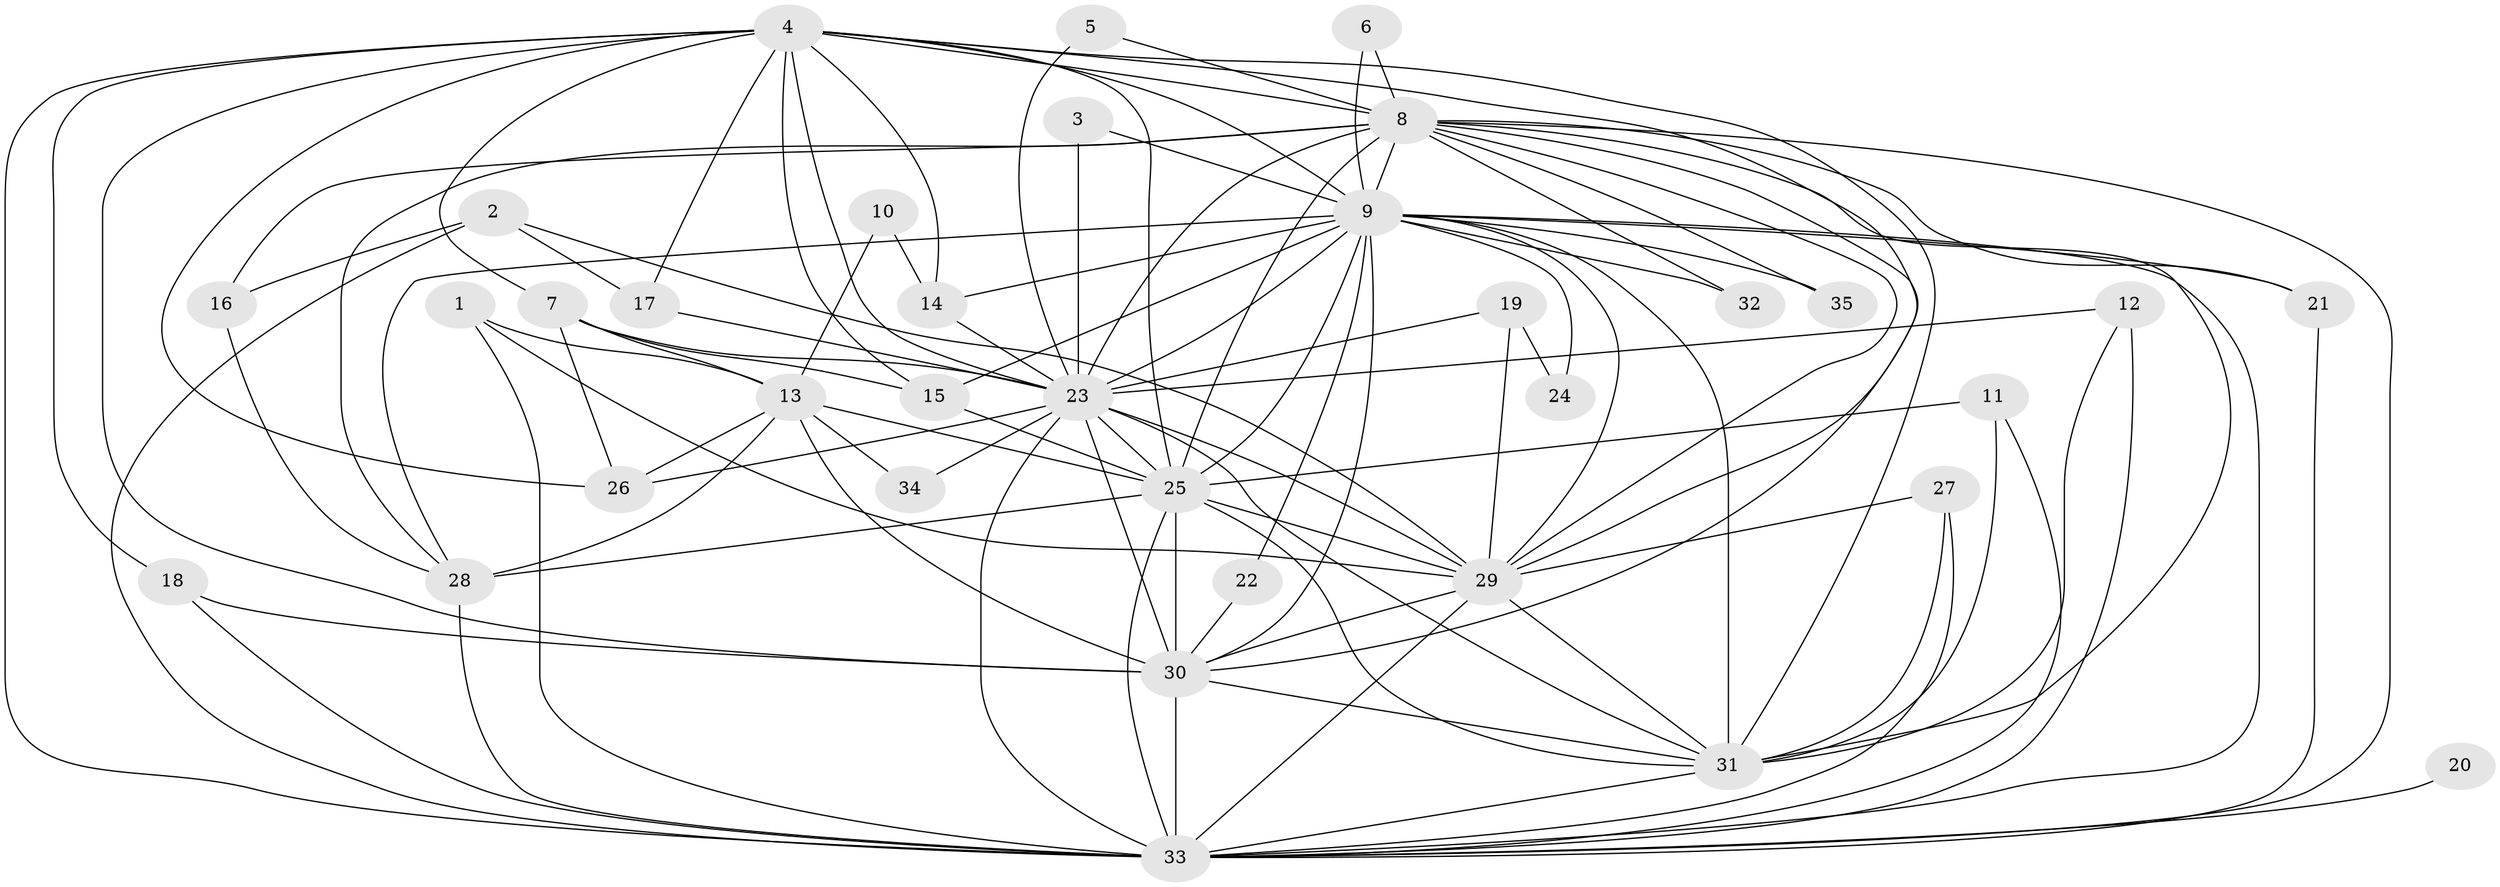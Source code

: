 // original degree distribution, {16: 0.043478260869565216, 19: 0.014492753623188406, 18: 0.014492753623188406, 14: 0.014492753623188406, 12: 0.014492753623188406, 22: 0.014492753623188406, 11: 0.014492753623188406, 23: 0.014492753623188406, 3: 0.18840579710144928, 5: 0.057971014492753624, 4: 0.07246376811594203, 2: 0.5217391304347826, 8: 0.014492753623188406}
// Generated by graph-tools (version 1.1) at 2025/49/03/09/25 03:49:36]
// undirected, 35 vertices, 104 edges
graph export_dot {
graph [start="1"]
  node [color=gray90,style=filled];
  1;
  2;
  3;
  4;
  5;
  6;
  7;
  8;
  9;
  10;
  11;
  12;
  13;
  14;
  15;
  16;
  17;
  18;
  19;
  20;
  21;
  22;
  23;
  24;
  25;
  26;
  27;
  28;
  29;
  30;
  31;
  32;
  33;
  34;
  35;
  1 -- 13 [weight=1.0];
  1 -- 29 [weight=1.0];
  1 -- 33 [weight=1.0];
  2 -- 16 [weight=1.0];
  2 -- 17 [weight=1.0];
  2 -- 29 [weight=1.0];
  2 -- 33 [weight=1.0];
  3 -- 9 [weight=1.0];
  3 -- 23 [weight=1.0];
  4 -- 7 [weight=1.0];
  4 -- 8 [weight=1.0];
  4 -- 9 [weight=1.0];
  4 -- 14 [weight=1.0];
  4 -- 15 [weight=1.0];
  4 -- 17 [weight=1.0];
  4 -- 18 [weight=1.0];
  4 -- 23 [weight=1.0];
  4 -- 25 [weight=2.0];
  4 -- 26 [weight=1.0];
  4 -- 29 [weight=2.0];
  4 -- 30 [weight=2.0];
  4 -- 31 [weight=1.0];
  4 -- 33 [weight=2.0];
  5 -- 8 [weight=1.0];
  5 -- 23 [weight=1.0];
  6 -- 8 [weight=1.0];
  6 -- 9 [weight=1.0];
  7 -- 13 [weight=1.0];
  7 -- 15 [weight=1.0];
  7 -- 23 [weight=1.0];
  7 -- 26 [weight=1.0];
  8 -- 9 [weight=1.0];
  8 -- 16 [weight=1.0];
  8 -- 21 [weight=1.0];
  8 -- 23 [weight=1.0];
  8 -- 25 [weight=2.0];
  8 -- 28 [weight=1.0];
  8 -- 29 [weight=1.0];
  8 -- 30 [weight=1.0];
  8 -- 31 [weight=1.0];
  8 -- 32 [weight=1.0];
  8 -- 33 [weight=1.0];
  8 -- 35 [weight=1.0];
  9 -- 14 [weight=1.0];
  9 -- 15 [weight=1.0];
  9 -- 21 [weight=1.0];
  9 -- 22 [weight=1.0];
  9 -- 23 [weight=4.0];
  9 -- 24 [weight=1.0];
  9 -- 25 [weight=2.0];
  9 -- 28 [weight=1.0];
  9 -- 29 [weight=1.0];
  9 -- 30 [weight=1.0];
  9 -- 31 [weight=3.0];
  9 -- 32 [weight=1.0];
  9 -- 33 [weight=1.0];
  9 -- 35 [weight=1.0];
  10 -- 13 [weight=1.0];
  10 -- 14 [weight=1.0];
  11 -- 25 [weight=1.0];
  11 -- 31 [weight=1.0];
  11 -- 33 [weight=1.0];
  12 -- 23 [weight=1.0];
  12 -- 31 [weight=1.0];
  12 -- 33 [weight=1.0];
  13 -- 25 [weight=1.0];
  13 -- 26 [weight=1.0];
  13 -- 28 [weight=1.0];
  13 -- 30 [weight=1.0];
  13 -- 34 [weight=1.0];
  14 -- 23 [weight=1.0];
  15 -- 25 [weight=1.0];
  16 -- 28 [weight=1.0];
  17 -- 23 [weight=1.0];
  18 -- 30 [weight=1.0];
  18 -- 33 [weight=1.0];
  19 -- 23 [weight=1.0];
  19 -- 24 [weight=1.0];
  19 -- 29 [weight=2.0];
  20 -- 33 [weight=1.0];
  21 -- 33 [weight=1.0];
  22 -- 30 [weight=1.0];
  23 -- 25 [weight=2.0];
  23 -- 26 [weight=1.0];
  23 -- 29 [weight=1.0];
  23 -- 30 [weight=1.0];
  23 -- 31 [weight=1.0];
  23 -- 33 [weight=1.0];
  23 -- 34 [weight=1.0];
  25 -- 28 [weight=1.0];
  25 -- 29 [weight=3.0];
  25 -- 30 [weight=2.0];
  25 -- 31 [weight=2.0];
  25 -- 33 [weight=2.0];
  27 -- 29 [weight=1.0];
  27 -- 31 [weight=1.0];
  27 -- 33 [weight=1.0];
  28 -- 33 [weight=1.0];
  29 -- 30 [weight=1.0];
  29 -- 31 [weight=1.0];
  29 -- 33 [weight=1.0];
  30 -- 31 [weight=1.0];
  30 -- 33 [weight=2.0];
  31 -- 33 [weight=1.0];
}
